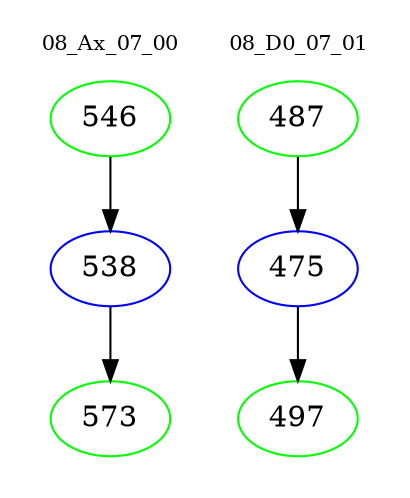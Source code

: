 digraph{
subgraph cluster_0 {
color = white
label = "08_Ax_07_00";
fontsize=10;
T0_546 [label="546", color="green"]
T0_546 -> T0_538 [color="black"]
T0_538 [label="538", color="blue"]
T0_538 -> T0_573 [color="black"]
T0_573 [label="573", color="green"]
}
subgraph cluster_1 {
color = white
label = "08_D0_07_01";
fontsize=10;
T1_487 [label="487", color="green"]
T1_487 -> T1_475 [color="black"]
T1_475 [label="475", color="blue"]
T1_475 -> T1_497 [color="black"]
T1_497 [label="497", color="green"]
}
}
